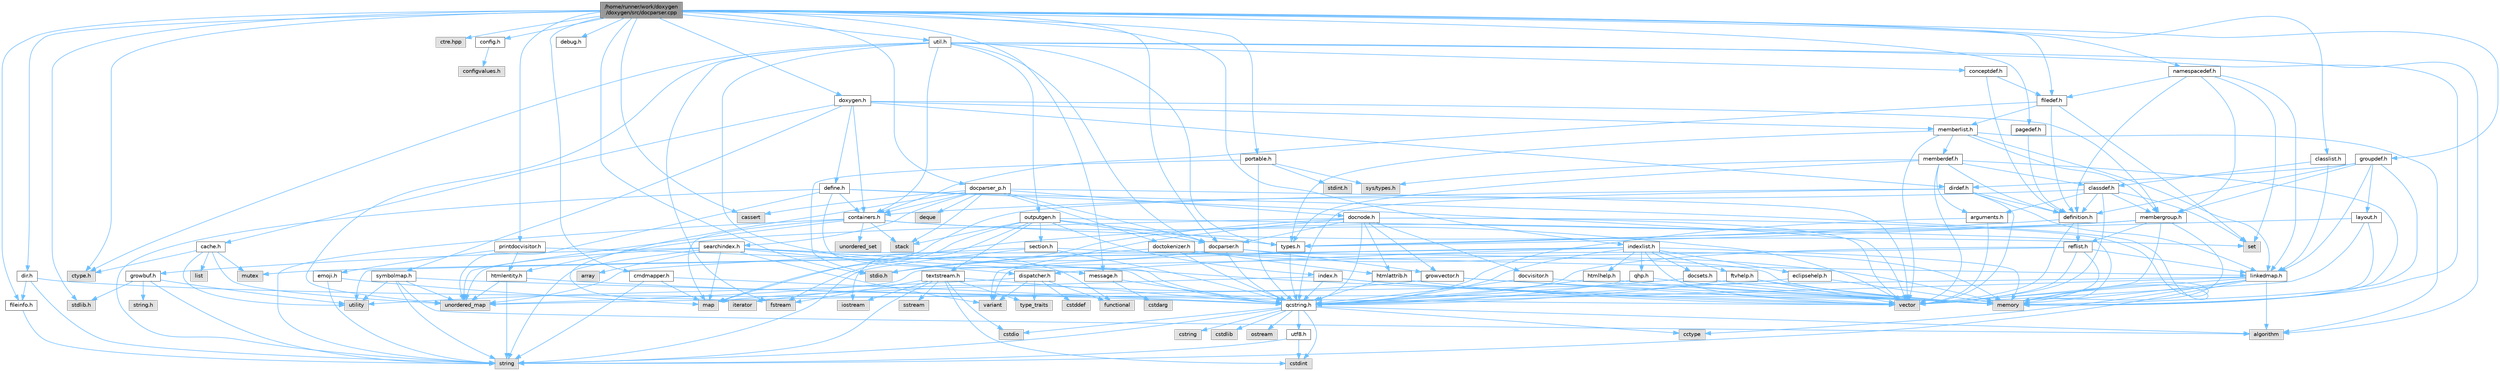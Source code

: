 digraph "/home/runner/work/doxygen/doxygen/src/docparser.cpp"
{
 // INTERACTIVE_SVG=YES
 // LATEX_PDF_SIZE
  bgcolor="transparent";
  edge [fontname=Helvetica,fontsize=10,labelfontname=Helvetica,labelfontsize=10];
  node [fontname=Helvetica,fontsize=10,shape=box,height=0.2,width=0.4];
  Node1 [label="/home/runner/work/doxygen\l/doxygen/src/docparser.cpp",height=0.2,width=0.4,color="gray40", fillcolor="grey60", style="filled", fontcolor="black",tooltip=" "];
  Node1 -> Node2 [color="steelblue1",style="solid"];
  Node2 [label="stdio.h",height=0.2,width=0.4,color="grey60", fillcolor="#E0E0E0", style="filled",tooltip=" "];
  Node1 -> Node3 [color="steelblue1",style="solid"];
  Node3 [label="stdlib.h",height=0.2,width=0.4,color="grey60", fillcolor="#E0E0E0", style="filled",tooltip=" "];
  Node1 -> Node4 [color="steelblue1",style="solid"];
  Node4 [label="cassert",height=0.2,width=0.4,color="grey60", fillcolor="#E0E0E0", style="filled",tooltip=" "];
  Node1 -> Node5 [color="steelblue1",style="solid"];
  Node5 [label="ctype.h",height=0.2,width=0.4,color="grey60", fillcolor="#E0E0E0", style="filled",tooltip=" "];
  Node1 -> Node6 [color="steelblue1",style="solid"];
  Node6 [label="ctre.hpp",height=0.2,width=0.4,color="grey60", fillcolor="#E0E0E0", style="filled",tooltip=" "];
  Node1 -> Node7 [color="steelblue1",style="solid"];
  Node7 [label="classlist.h",height=0.2,width=0.4,color="grey40", fillcolor="white", style="filled",URL="$d2/df8/classlist_8h.html",tooltip=" "];
  Node7 -> Node8 [color="steelblue1",style="solid"];
  Node8 [label="linkedmap.h",height=0.2,width=0.4,color="grey40", fillcolor="white", style="filled",URL="$da/de1/linkedmap_8h.html",tooltip=" "];
  Node8 -> Node9 [color="steelblue1",style="solid"];
  Node9 [label="unordered_map",height=0.2,width=0.4,color="grey60", fillcolor="#E0E0E0", style="filled",tooltip=" "];
  Node8 -> Node10 [color="steelblue1",style="solid"];
  Node10 [label="vector",height=0.2,width=0.4,color="grey60", fillcolor="#E0E0E0", style="filled",tooltip=" "];
  Node8 -> Node11 [color="steelblue1",style="solid"];
  Node11 [label="memory",height=0.2,width=0.4,color="grey60", fillcolor="#E0E0E0", style="filled",tooltip=" "];
  Node8 -> Node12 [color="steelblue1",style="solid"];
  Node12 [label="string",height=0.2,width=0.4,color="grey60", fillcolor="#E0E0E0", style="filled",tooltip=" "];
  Node8 -> Node13 [color="steelblue1",style="solid"];
  Node13 [label="algorithm",height=0.2,width=0.4,color="grey60", fillcolor="#E0E0E0", style="filled",tooltip=" "];
  Node8 -> Node14 [color="steelblue1",style="solid"];
  Node14 [label="cctype",height=0.2,width=0.4,color="grey60", fillcolor="#E0E0E0", style="filled",tooltip=" "];
  Node8 -> Node15 [color="steelblue1",style="solid"];
  Node15 [label="qcstring.h",height=0.2,width=0.4,color="grey40", fillcolor="white", style="filled",URL="$d7/d5c/qcstring_8h.html",tooltip=" "];
  Node15 -> Node12 [color="steelblue1",style="solid"];
  Node15 -> Node13 [color="steelblue1",style="solid"];
  Node15 -> Node14 [color="steelblue1",style="solid"];
  Node15 -> Node16 [color="steelblue1",style="solid"];
  Node16 [label="cstring",height=0.2,width=0.4,color="grey60", fillcolor="#E0E0E0", style="filled",tooltip=" "];
  Node15 -> Node17 [color="steelblue1",style="solid"];
  Node17 [label="cstdio",height=0.2,width=0.4,color="grey60", fillcolor="#E0E0E0", style="filled",tooltip=" "];
  Node15 -> Node18 [color="steelblue1",style="solid"];
  Node18 [label="cstdlib",height=0.2,width=0.4,color="grey60", fillcolor="#E0E0E0", style="filled",tooltip=" "];
  Node15 -> Node19 [color="steelblue1",style="solid"];
  Node19 [label="cstdint",height=0.2,width=0.4,color="grey60", fillcolor="#E0E0E0", style="filled",tooltip=" "];
  Node15 -> Node20 [color="steelblue1",style="solid"];
  Node20 [label="ostream",height=0.2,width=0.4,color="grey60", fillcolor="#E0E0E0", style="filled",tooltip=" "];
  Node15 -> Node21 [color="steelblue1",style="solid"];
  Node21 [label="utf8.h",height=0.2,width=0.4,color="grey40", fillcolor="white", style="filled",URL="$db/d7c/utf8_8h.html",tooltip="Various UTF8 related helper functions."];
  Node21 -> Node19 [color="steelblue1",style="solid"];
  Node21 -> Node12 [color="steelblue1",style="solid"];
  Node7 -> Node22 [color="steelblue1",style="solid"];
  Node22 [label="classdef.h",height=0.2,width=0.4,color="grey40", fillcolor="white", style="filled",URL="$d1/da6/classdef_8h.html",tooltip=" "];
  Node22 -> Node10 [color="steelblue1",style="solid"];
  Node22 -> Node23 [color="steelblue1",style="solid"];
  Node23 [label="set",height=0.2,width=0.4,color="grey60", fillcolor="#E0E0E0", style="filled",tooltip=" "];
  Node22 -> Node24 [color="steelblue1",style="solid"];
  Node24 [label="containers.h",height=0.2,width=0.4,color="grey40", fillcolor="white", style="filled",URL="$d5/d75/containers_8h.html",tooltip=" "];
  Node24 -> Node10 [color="steelblue1",style="solid"];
  Node24 -> Node12 [color="steelblue1",style="solid"];
  Node24 -> Node23 [color="steelblue1",style="solid"];
  Node24 -> Node25 [color="steelblue1",style="solid"];
  Node25 [label="map",height=0.2,width=0.4,color="grey60", fillcolor="#E0E0E0", style="filled",tooltip=" "];
  Node24 -> Node26 [color="steelblue1",style="solid"];
  Node26 [label="unordered_set",height=0.2,width=0.4,color="grey60", fillcolor="#E0E0E0", style="filled",tooltip=" "];
  Node24 -> Node9 [color="steelblue1",style="solid"];
  Node24 -> Node27 [color="steelblue1",style="solid"];
  Node27 [label="stack",height=0.2,width=0.4,color="grey60", fillcolor="#E0E0E0", style="filled",tooltip=" "];
  Node22 -> Node28 [color="steelblue1",style="solid"];
  Node28 [label="definition.h",height=0.2,width=0.4,color="grey40", fillcolor="white", style="filled",URL="$df/da1/definition_8h.html",tooltip=" "];
  Node28 -> Node10 [color="steelblue1",style="solid"];
  Node28 -> Node29 [color="steelblue1",style="solid"];
  Node29 [label="types.h",height=0.2,width=0.4,color="grey40", fillcolor="white", style="filled",URL="$d9/d49/types_8h.html",tooltip="This file contains a number of basic enums and types."];
  Node29 -> Node15 [color="steelblue1",style="solid"];
  Node28 -> Node30 [color="steelblue1",style="solid"];
  Node30 [label="reflist.h",height=0.2,width=0.4,color="grey40", fillcolor="white", style="filled",URL="$d1/d02/reflist_8h.html",tooltip=" "];
  Node30 -> Node10 [color="steelblue1",style="solid"];
  Node30 -> Node9 [color="steelblue1",style="solid"];
  Node30 -> Node11 [color="steelblue1",style="solid"];
  Node30 -> Node15 [color="steelblue1",style="solid"];
  Node30 -> Node8 [color="steelblue1",style="solid"];
  Node22 -> Node31 [color="steelblue1",style="solid"];
  Node31 [label="arguments.h",height=0.2,width=0.4,color="grey40", fillcolor="white", style="filled",URL="$df/d9b/arguments_8h.html",tooltip=" "];
  Node31 -> Node10 [color="steelblue1",style="solid"];
  Node31 -> Node15 [color="steelblue1",style="solid"];
  Node22 -> Node32 [color="steelblue1",style="solid"];
  Node32 [label="membergroup.h",height=0.2,width=0.4,color="grey40", fillcolor="white", style="filled",URL="$d9/d11/membergroup_8h.html",tooltip=" "];
  Node32 -> Node10 [color="steelblue1",style="solid"];
  Node32 -> Node25 [color="steelblue1",style="solid"];
  Node32 -> Node11 [color="steelblue1",style="solid"];
  Node32 -> Node29 [color="steelblue1",style="solid"];
  Node32 -> Node30 [color="steelblue1",style="solid"];
  Node1 -> Node33 [color="steelblue1",style="solid"];
  Node33 [label="cmdmapper.h",height=0.2,width=0.4,color="grey40", fillcolor="white", style="filled",URL="$d3/d42/cmdmapper_8h.html",tooltip=" "];
  Node33 -> Node25 [color="steelblue1",style="solid"];
  Node33 -> Node12 [color="steelblue1",style="solid"];
  Node33 -> Node15 [color="steelblue1",style="solid"];
  Node1 -> Node34 [color="steelblue1",style="solid"];
  Node34 [label="config.h",height=0.2,width=0.4,color="grey40", fillcolor="white", style="filled",URL="$db/d16/config_8h.html",tooltip=" "];
  Node34 -> Node35 [color="steelblue1",style="solid"];
  Node35 [label="configvalues.h",height=0.2,width=0.4,color="grey60", fillcolor="#E0E0E0", style="filled",tooltip=" "];
  Node1 -> Node36 [color="steelblue1",style="solid"];
  Node36 [label="debug.h",height=0.2,width=0.4,color="grey40", fillcolor="white", style="filled",URL="$db/d16/debug_8h.html",tooltip=" "];
  Node1 -> Node37 [color="steelblue1",style="solid"];
  Node37 [label="dir.h",height=0.2,width=0.4,color="grey40", fillcolor="white", style="filled",URL="$df/d9c/dir_8h.html",tooltip=" "];
  Node37 -> Node12 [color="steelblue1",style="solid"];
  Node37 -> Node11 [color="steelblue1",style="solid"];
  Node37 -> Node38 [color="steelblue1",style="solid"];
  Node38 [label="fileinfo.h",height=0.2,width=0.4,color="grey40", fillcolor="white", style="filled",URL="$df/d45/fileinfo_8h.html",tooltip=" "];
  Node38 -> Node12 [color="steelblue1",style="solid"];
  Node1 -> Node39 [color="steelblue1",style="solid"];
  Node39 [label="docparser.h",height=0.2,width=0.4,color="grey40", fillcolor="white", style="filled",URL="$de/d9c/docparser_8h.html",tooltip=" "];
  Node39 -> Node2 [color="steelblue1",style="solid"];
  Node39 -> Node11 [color="steelblue1",style="solid"];
  Node39 -> Node15 [color="steelblue1",style="solid"];
  Node39 -> Node40 [color="steelblue1",style="solid"];
  Node40 [label="growvector.h",height=0.2,width=0.4,color="grey40", fillcolor="white", style="filled",URL="$d7/d50/growvector_8h.html",tooltip=" "];
  Node40 -> Node10 [color="steelblue1",style="solid"];
  Node40 -> Node11 [color="steelblue1",style="solid"];
  Node40 -> Node41 [color="steelblue1",style="solid"];
  Node41 [label="iterator",height=0.2,width=0.4,color="grey60", fillcolor="#E0E0E0", style="filled",tooltip=" "];
  Node1 -> Node42 [color="steelblue1",style="solid"];
  Node42 [label="docparser_p.h",height=0.2,width=0.4,color="grey40", fillcolor="white", style="filled",URL="$df/dc9/docparser__p_8h.html",tooltip="Private header shared between docparser.cpp and docnode.cpp."];
  Node42 -> Node4 [color="steelblue1",style="solid"];
  Node42 -> Node27 [color="steelblue1",style="solid"];
  Node42 -> Node41 [color="steelblue1",style="solid"];
  Node42 -> Node10 [color="steelblue1",style="solid"];
  Node42 -> Node43 [color="steelblue1",style="solid"];
  Node43 [label="deque",height=0.2,width=0.4,color="grey60", fillcolor="#E0E0E0", style="filled",tooltip=" "];
  Node42 -> Node24 [color="steelblue1",style="solid"];
  Node42 -> Node39 [color="steelblue1",style="solid"];
  Node42 -> Node44 [color="steelblue1",style="solid"];
  Node44 [label="docnode.h",height=0.2,width=0.4,color="grey40", fillcolor="white", style="filled",URL="$de/d2b/docnode_8h.html",tooltip=" "];
  Node44 -> Node2 [color="steelblue1",style="solid"];
  Node44 -> Node10 [color="steelblue1",style="solid"];
  Node44 -> Node11 [color="steelblue1",style="solid"];
  Node44 -> Node45 [color="steelblue1",style="solid"];
  Node45 [label="variant",height=0.2,width=0.4,color="grey60", fillcolor="#E0E0E0", style="filled",tooltip=" "];
  Node44 -> Node15 [color="steelblue1",style="solid"];
  Node44 -> Node46 [color="steelblue1",style="solid"];
  Node46 [label="docvisitor.h",height=0.2,width=0.4,color="grey40", fillcolor="white", style="filled",URL="$d2/d3c/docvisitor_8h.html",tooltip=" "];
  Node46 -> Node11 [color="steelblue1",style="solid"];
  Node46 -> Node15 [color="steelblue1",style="solid"];
  Node44 -> Node39 [color="steelblue1",style="solid"];
  Node44 -> Node47 [color="steelblue1",style="solid"];
  Node47 [label="htmlattrib.h",height=0.2,width=0.4,color="grey40", fillcolor="white", style="filled",URL="$d0/d73/htmlattrib_8h.html",tooltip=" "];
  Node47 -> Node10 [color="steelblue1",style="solid"];
  Node47 -> Node15 [color="steelblue1",style="solid"];
  Node44 -> Node48 [color="steelblue1",style="solid"];
  Node48 [label="htmlentity.h",height=0.2,width=0.4,color="grey40", fillcolor="white", style="filled",URL="$db/dc6/htmlentity_8h.html",tooltip=" "];
  Node48 -> Node9 [color="steelblue1",style="solid"];
  Node48 -> Node12 [color="steelblue1",style="solid"];
  Node48 -> Node15 [color="steelblue1",style="solid"];
  Node44 -> Node40 [color="steelblue1",style="solid"];
  Node42 -> Node49 [color="steelblue1",style="solid"];
  Node49 [label="doctokenizer.h",height=0.2,width=0.4,color="grey40", fillcolor="white", style="filled",URL="$d0/d0c/doctokenizer_8h.html",tooltip=" "];
  Node49 -> Node2 [color="steelblue1",style="solid"];
  Node49 -> Node11 [color="steelblue1",style="solid"];
  Node49 -> Node47 [color="steelblue1",style="solid"];
  Node49 -> Node15 [color="steelblue1",style="solid"];
  Node42 -> Node50 [color="steelblue1",style="solid"];
  Node50 [label="searchindex.h",height=0.2,width=0.4,color="grey40", fillcolor="white", style="filled",URL="$de/d07/searchindex_8h.html",tooltip="Web server based search engine."];
  Node50 -> Node11 [color="steelblue1",style="solid"];
  Node50 -> Node10 [color="steelblue1",style="solid"];
  Node50 -> Node25 [color="steelblue1",style="solid"];
  Node50 -> Node9 [color="steelblue1",style="solid"];
  Node50 -> Node12 [color="steelblue1",style="solid"];
  Node50 -> Node51 [color="steelblue1",style="solid"];
  Node51 [label="array",height=0.2,width=0.4,color="grey60", fillcolor="#E0E0E0", style="filled",tooltip=" "];
  Node50 -> Node45 [color="steelblue1",style="solid"];
  Node50 -> Node15 [color="steelblue1",style="solid"];
  Node50 -> Node52 [color="steelblue1",style="solid"];
  Node52 [label="growbuf.h",height=0.2,width=0.4,color="grey40", fillcolor="white", style="filled",URL="$dd/d72/growbuf_8h.html",tooltip=" "];
  Node52 -> Node53 [color="steelblue1",style="solid"];
  Node53 [label="utility",height=0.2,width=0.4,color="grey60", fillcolor="#E0E0E0", style="filled",tooltip=" "];
  Node52 -> Node3 [color="steelblue1",style="solid"];
  Node52 -> Node54 [color="steelblue1",style="solid"];
  Node54 [label="string.h",height=0.2,width=0.4,color="grey60", fillcolor="#E0E0E0", style="filled",tooltip=" "];
  Node52 -> Node12 [color="steelblue1",style="solid"];
  Node50 -> Node55 [color="steelblue1",style="solid"];
  Node55 [label="dispatcher.h",height=0.2,width=0.4,color="grey40", fillcolor="white", style="filled",URL="$da/d73/dispatcher_8h.html",tooltip=" "];
  Node55 -> Node56 [color="steelblue1",style="solid"];
  Node56 [label="cstddef",height=0.2,width=0.4,color="grey60", fillcolor="#E0E0E0", style="filled",tooltip=" "];
  Node55 -> Node53 [color="steelblue1",style="solid"];
  Node55 -> Node57 [color="steelblue1",style="solid"];
  Node57 [label="functional",height=0.2,width=0.4,color="grey60", fillcolor="#E0E0E0", style="filled",tooltip=" "];
  Node55 -> Node45 [color="steelblue1",style="solid"];
  Node55 -> Node58 [color="steelblue1",style="solid"];
  Node58 [label="type_traits",height=0.2,width=0.4,color="grey60", fillcolor="#E0E0E0", style="filled",tooltip=" "];
  Node1 -> Node59 [color="steelblue1",style="solid"];
  Node59 [label="doxygen.h",height=0.2,width=0.4,color="grey40", fillcolor="white", style="filled",URL="$d1/da1/doxygen_8h.html",tooltip=" "];
  Node59 -> Node24 [color="steelblue1",style="solid"];
  Node59 -> Node32 [color="steelblue1",style="solid"];
  Node59 -> Node60 [color="steelblue1",style="solid"];
  Node60 [label="dirdef.h",height=0.2,width=0.4,color="grey40", fillcolor="white", style="filled",URL="$d6/d15/dirdef_8h.html",tooltip=" "];
  Node60 -> Node10 [color="steelblue1",style="solid"];
  Node60 -> Node25 [color="steelblue1",style="solid"];
  Node60 -> Node15 [color="steelblue1",style="solid"];
  Node60 -> Node8 [color="steelblue1",style="solid"];
  Node60 -> Node28 [color="steelblue1",style="solid"];
  Node59 -> Node61 [color="steelblue1",style="solid"];
  Node61 [label="memberlist.h",height=0.2,width=0.4,color="grey40", fillcolor="white", style="filled",URL="$dd/d78/memberlist_8h.html",tooltip=" "];
  Node61 -> Node10 [color="steelblue1",style="solid"];
  Node61 -> Node13 [color="steelblue1",style="solid"];
  Node61 -> Node62 [color="steelblue1",style="solid"];
  Node62 [label="memberdef.h",height=0.2,width=0.4,color="grey40", fillcolor="white", style="filled",URL="$d4/d46/memberdef_8h.html",tooltip=" "];
  Node62 -> Node10 [color="steelblue1",style="solid"];
  Node62 -> Node11 [color="steelblue1",style="solid"];
  Node62 -> Node63 [color="steelblue1",style="solid"];
  Node63 [label="sys/types.h",height=0.2,width=0.4,color="grey60", fillcolor="#E0E0E0", style="filled",tooltip=" "];
  Node62 -> Node29 [color="steelblue1",style="solid"];
  Node62 -> Node28 [color="steelblue1",style="solid"];
  Node62 -> Node31 [color="steelblue1",style="solid"];
  Node62 -> Node22 [color="steelblue1",style="solid"];
  Node61 -> Node8 [color="steelblue1",style="solid"];
  Node61 -> Node29 [color="steelblue1",style="solid"];
  Node61 -> Node32 [color="steelblue1",style="solid"];
  Node59 -> Node64 [color="steelblue1",style="solid"];
  Node64 [label="define.h",height=0.2,width=0.4,color="grey40", fillcolor="white", style="filled",URL="$df/d67/define_8h.html",tooltip=" "];
  Node64 -> Node10 [color="steelblue1",style="solid"];
  Node64 -> Node11 [color="steelblue1",style="solid"];
  Node64 -> Node12 [color="steelblue1",style="solid"];
  Node64 -> Node9 [color="steelblue1",style="solid"];
  Node64 -> Node15 [color="steelblue1",style="solid"];
  Node64 -> Node24 [color="steelblue1",style="solid"];
  Node59 -> Node65 [color="steelblue1",style="solid"];
  Node65 [label="cache.h",height=0.2,width=0.4,color="grey40", fillcolor="white", style="filled",URL="$d3/d26/cache_8h.html",tooltip=" "];
  Node65 -> Node66 [color="steelblue1",style="solid"];
  Node66 [label="list",height=0.2,width=0.4,color="grey60", fillcolor="#E0E0E0", style="filled",tooltip=" "];
  Node65 -> Node9 [color="steelblue1",style="solid"];
  Node65 -> Node67 [color="steelblue1",style="solid"];
  Node67 [label="mutex",height=0.2,width=0.4,color="grey60", fillcolor="#E0E0E0", style="filled",tooltip=" "];
  Node65 -> Node53 [color="steelblue1",style="solid"];
  Node65 -> Node5 [color="steelblue1",style="solid"];
  Node59 -> Node68 [color="steelblue1",style="solid"];
  Node68 [label="symbolmap.h",height=0.2,width=0.4,color="grey40", fillcolor="white", style="filled",URL="$d7/ddd/symbolmap_8h.html",tooltip=" "];
  Node68 -> Node13 [color="steelblue1",style="solid"];
  Node68 -> Node9 [color="steelblue1",style="solid"];
  Node68 -> Node10 [color="steelblue1",style="solid"];
  Node68 -> Node12 [color="steelblue1",style="solid"];
  Node68 -> Node53 [color="steelblue1",style="solid"];
  Node1 -> Node69 [color="steelblue1",style="solid"];
  Node69 [label="filedef.h",height=0.2,width=0.4,color="grey40", fillcolor="white", style="filled",URL="$d4/d3a/filedef_8h.html",tooltip=" "];
  Node69 -> Node23 [color="steelblue1",style="solid"];
  Node69 -> Node28 [color="steelblue1",style="solid"];
  Node69 -> Node61 [color="steelblue1",style="solid"];
  Node69 -> Node24 [color="steelblue1",style="solid"];
  Node1 -> Node38 [color="steelblue1",style="solid"];
  Node1 -> Node70 [color="steelblue1",style="solid"];
  Node70 [label="groupdef.h",height=0.2,width=0.4,color="grey40", fillcolor="white", style="filled",URL="$d1/de6/groupdef_8h.html",tooltip=" "];
  Node70 -> Node11 [color="steelblue1",style="solid"];
  Node70 -> Node28 [color="steelblue1",style="solid"];
  Node70 -> Node60 [color="steelblue1",style="solid"];
  Node70 -> Node71 [color="steelblue1",style="solid"];
  Node71 [label="layout.h",height=0.2,width=0.4,color="grey40", fillcolor="white", style="filled",URL="$db/d51/layout_8h.html",tooltip=" "];
  Node71 -> Node11 [color="steelblue1",style="solid"];
  Node71 -> Node10 [color="steelblue1",style="solid"];
  Node71 -> Node29 [color="steelblue1",style="solid"];
  Node70 -> Node32 [color="steelblue1",style="solid"];
  Node70 -> Node8 [color="steelblue1",style="solid"];
  Node1 -> Node72 [color="steelblue1",style="solid"];
  Node72 [label="namespacedef.h",height=0.2,width=0.4,color="grey40", fillcolor="white", style="filled",URL="$d7/d97/namespacedef_8h.html",tooltip=" "];
  Node72 -> Node23 [color="steelblue1",style="solid"];
  Node72 -> Node28 [color="steelblue1",style="solid"];
  Node72 -> Node69 [color="steelblue1",style="solid"];
  Node72 -> Node8 [color="steelblue1",style="solid"];
  Node72 -> Node32 [color="steelblue1",style="solid"];
  Node1 -> Node73 [color="steelblue1",style="solid"];
  Node73 [label="message.h",height=0.2,width=0.4,color="grey40", fillcolor="white", style="filled",URL="$d2/d0d/message_8h.html",tooltip=" "];
  Node73 -> Node74 [color="steelblue1",style="solid"];
  Node74 [label="cstdarg",height=0.2,width=0.4,color="grey60", fillcolor="#E0E0E0", style="filled",tooltip=" "];
  Node73 -> Node15 [color="steelblue1",style="solid"];
  Node1 -> Node75 [color="steelblue1",style="solid"];
  Node75 [label="pagedef.h",height=0.2,width=0.4,color="grey40", fillcolor="white", style="filled",URL="$dd/d66/pagedef_8h.html",tooltip=" "];
  Node75 -> Node28 [color="steelblue1",style="solid"];
  Node1 -> Node76 [color="steelblue1",style="solid"];
  Node76 [label="portable.h",height=0.2,width=0.4,color="grey40", fillcolor="white", style="filled",URL="$d2/de2/portable_8h.html",tooltip="Portable versions of functions that are platform dependent."];
  Node76 -> Node2 [color="steelblue1",style="solid"];
  Node76 -> Node63 [color="steelblue1",style="solid"];
  Node76 -> Node77 [color="steelblue1",style="solid"];
  Node77 [label="stdint.h",height=0.2,width=0.4,color="grey60", fillcolor="#E0E0E0", style="filled",tooltip=" "];
  Node76 -> Node15 [color="steelblue1",style="solid"];
  Node1 -> Node78 [color="steelblue1",style="solid"];
  Node78 [label="printdocvisitor.h",height=0.2,width=0.4,color="grey40", fillcolor="white", style="filled",URL="$db/d73/printdocvisitor_8h.html",tooltip=" "];
  Node78 -> Node48 [color="steelblue1",style="solid"];
  Node78 -> Node79 [color="steelblue1",style="solid"];
  Node79 [label="emoji.h",height=0.2,width=0.4,color="grey40", fillcolor="white", style="filled",URL="$d6/dd3/emoji_8h.html",tooltip=" "];
  Node79 -> Node25 [color="steelblue1",style="solid"];
  Node79 -> Node12 [color="steelblue1",style="solid"];
  Node78 -> Node73 [color="steelblue1",style="solid"];
  Node1 -> Node80 [color="steelblue1",style="solid"];
  Node80 [label="util.h",height=0.2,width=0.4,color="grey40", fillcolor="white", style="filled",URL="$d8/d3c/util_8h.html",tooltip="A bunch of utility functions."];
  Node80 -> Node11 [color="steelblue1",style="solid"];
  Node80 -> Node9 [color="steelblue1",style="solid"];
  Node80 -> Node13 [color="steelblue1",style="solid"];
  Node80 -> Node57 [color="steelblue1",style="solid"];
  Node80 -> Node81 [color="steelblue1",style="solid"];
  Node81 [label="fstream",height=0.2,width=0.4,color="grey60", fillcolor="#E0E0E0", style="filled",tooltip=" "];
  Node80 -> Node5 [color="steelblue1",style="solid"];
  Node80 -> Node29 [color="steelblue1",style="solid"];
  Node80 -> Node39 [color="steelblue1",style="solid"];
  Node80 -> Node24 [color="steelblue1",style="solid"];
  Node80 -> Node82 [color="steelblue1",style="solid"];
  Node82 [label="outputgen.h",height=0.2,width=0.4,color="grey40", fillcolor="white", style="filled",URL="$df/d06/outputgen_8h.html",tooltip=" "];
  Node82 -> Node11 [color="steelblue1",style="solid"];
  Node82 -> Node27 [color="steelblue1",style="solid"];
  Node82 -> Node83 [color="steelblue1",style="solid"];
  Node83 [label="iostream",height=0.2,width=0.4,color="grey60", fillcolor="#E0E0E0", style="filled",tooltip=" "];
  Node82 -> Node81 [color="steelblue1",style="solid"];
  Node82 -> Node29 [color="steelblue1",style="solid"];
  Node82 -> Node84 [color="steelblue1",style="solid"];
  Node84 [label="index.h",height=0.2,width=0.4,color="grey40", fillcolor="white", style="filled",URL="$d1/db5/index_8h.html",tooltip=" "];
  Node84 -> Node11 [color="steelblue1",style="solid"];
  Node84 -> Node10 [color="steelblue1",style="solid"];
  Node84 -> Node25 [color="steelblue1",style="solid"];
  Node84 -> Node15 [color="steelblue1",style="solid"];
  Node82 -> Node85 [color="steelblue1",style="solid"];
  Node85 [label="section.h",height=0.2,width=0.4,color="grey40", fillcolor="white", style="filled",URL="$d1/d2a/section_8h.html",tooltip=" "];
  Node85 -> Node12 [color="steelblue1",style="solid"];
  Node85 -> Node9 [color="steelblue1",style="solid"];
  Node85 -> Node15 [color="steelblue1",style="solid"];
  Node85 -> Node8 [color="steelblue1",style="solid"];
  Node82 -> Node86 [color="steelblue1",style="solid"];
  Node86 [label="textstream.h",height=0.2,width=0.4,color="grey40", fillcolor="white", style="filled",URL="$d4/d7d/textstream_8h.html",tooltip=" "];
  Node86 -> Node12 [color="steelblue1",style="solid"];
  Node86 -> Node83 [color="steelblue1",style="solid"];
  Node86 -> Node87 [color="steelblue1",style="solid"];
  Node87 [label="sstream",height=0.2,width=0.4,color="grey60", fillcolor="#E0E0E0", style="filled",tooltip=" "];
  Node86 -> Node19 [color="steelblue1",style="solid"];
  Node86 -> Node17 [color="steelblue1",style="solid"];
  Node86 -> Node81 [color="steelblue1",style="solid"];
  Node86 -> Node58 [color="steelblue1",style="solid"];
  Node86 -> Node15 [color="steelblue1",style="solid"];
  Node82 -> Node39 [color="steelblue1",style="solid"];
  Node80 -> Node88 [color="steelblue1",style="solid"];
  Node88 [label="conceptdef.h",height=0.2,width=0.4,color="grey40", fillcolor="white", style="filled",URL="$da/df1/conceptdef_8h.html",tooltip=" "];
  Node88 -> Node28 [color="steelblue1",style="solid"];
  Node88 -> Node69 [color="steelblue1",style="solid"];
  Node1 -> Node89 [color="steelblue1",style="solid"];
  Node89 [label="indexlist.h",height=0.2,width=0.4,color="grey40", fillcolor="white", style="filled",URL="$d5/d61/indexlist_8h.html",tooltip=" "];
  Node89 -> Node53 [color="steelblue1",style="solid"];
  Node89 -> Node10 [color="steelblue1",style="solid"];
  Node89 -> Node11 [color="steelblue1",style="solid"];
  Node89 -> Node67 [color="steelblue1",style="solid"];
  Node89 -> Node45 [color="steelblue1",style="solid"];
  Node89 -> Node15 [color="steelblue1",style="solid"];
  Node89 -> Node55 [color="steelblue1",style="solid"];
  Node89 -> Node90 [color="steelblue1",style="solid"];
  Node90 [label="docsets.h",height=0.2,width=0.4,color="grey40", fillcolor="white", style="filled",URL="$d1/db2/docsets_8h.html",tooltip=" "];
  Node90 -> Node11 [color="steelblue1",style="solid"];
  Node90 -> Node15 [color="steelblue1",style="solid"];
  Node89 -> Node91 [color="steelblue1",style="solid"];
  Node91 [label="eclipsehelp.h",height=0.2,width=0.4,color="grey40", fillcolor="white", style="filled",URL="$db/d9e/eclipsehelp_8h.html",tooltip=" "];
  Node91 -> Node11 [color="steelblue1",style="solid"];
  Node91 -> Node15 [color="steelblue1",style="solid"];
  Node89 -> Node92 [color="steelblue1",style="solid"];
  Node92 [label="ftvhelp.h",height=0.2,width=0.4,color="grey40", fillcolor="white", style="filled",URL="$d2/d4a/ftvhelp_8h.html",tooltip=" "];
  Node92 -> Node11 [color="steelblue1",style="solid"];
  Node92 -> Node10 [color="steelblue1",style="solid"];
  Node92 -> Node15 [color="steelblue1",style="solid"];
  Node89 -> Node93 [color="steelblue1",style="solid"];
  Node93 [label="htmlhelp.h",height=0.2,width=0.4,color="grey40", fillcolor="white", style="filled",URL="$d8/dc3/htmlhelp_8h.html",tooltip=" "];
  Node93 -> Node11 [color="steelblue1",style="solid"];
  Node93 -> Node15 [color="steelblue1",style="solid"];
  Node89 -> Node94 [color="steelblue1",style="solid"];
  Node94 [label="qhp.h",height=0.2,width=0.4,color="grey40", fillcolor="white", style="filled",URL="$dc/d20/qhp_8h.html",tooltip=" "];
  Node94 -> Node11 [color="steelblue1",style="solid"];
  Node94 -> Node15 [color="steelblue1",style="solid"];
}
